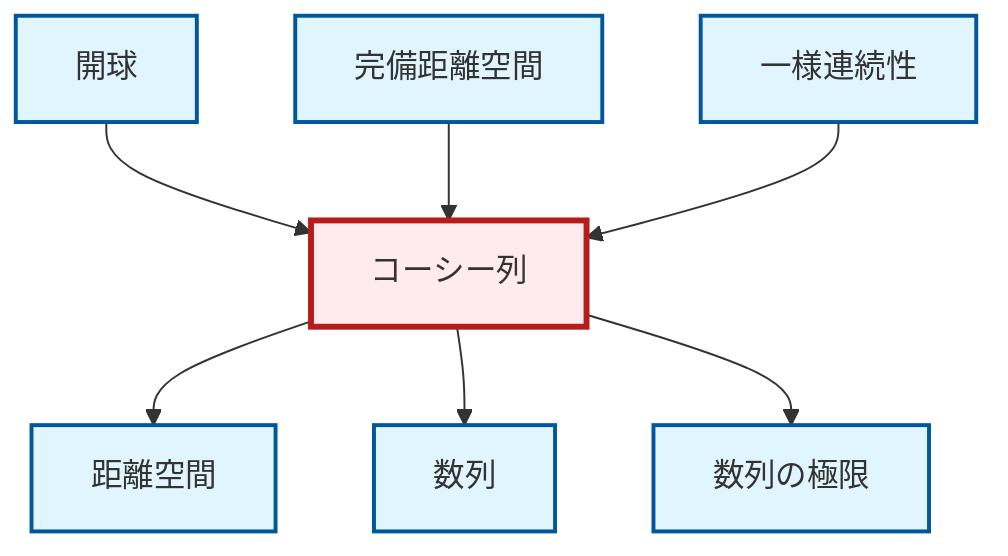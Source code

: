 graph TD
    classDef definition fill:#e1f5fe,stroke:#01579b,stroke-width:2px
    classDef theorem fill:#f3e5f5,stroke:#4a148c,stroke-width:2px
    classDef axiom fill:#fff3e0,stroke:#e65100,stroke-width:2px
    classDef example fill:#e8f5e9,stroke:#1b5e20,stroke-width:2px
    classDef current fill:#ffebee,stroke:#b71c1c,stroke-width:3px
    def-metric-space["距離空間"]:::definition
    def-sequence["数列"]:::definition
    def-uniform-continuity["一様連続性"]:::definition
    def-complete-metric-space["完備距離空間"]:::definition
    def-cauchy-sequence["コーシー列"]:::definition
    def-open-ball["開球"]:::definition
    def-limit["数列の極限"]:::definition
    def-cauchy-sequence --> def-metric-space
    def-cauchy-sequence --> def-sequence
    def-open-ball --> def-cauchy-sequence
    def-complete-metric-space --> def-cauchy-sequence
    def-uniform-continuity --> def-cauchy-sequence
    def-cauchy-sequence --> def-limit
    class def-cauchy-sequence current